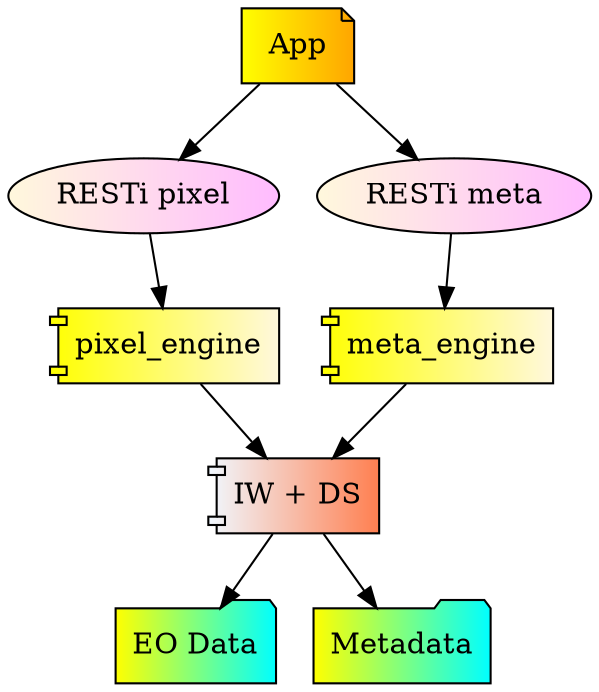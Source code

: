 digraph G {

node [style=filled, fillcolor="yellow:orange",shape=note]
n0[label="App"]
node [style=filled, fillcolor="cornsilk:plum1",shape=ellipse]
n1[label="RESTi pixel"]
n2[label="RESTi meta"]
node [style=filled, fillcolor="yellow:cornsilk",shape=component]
n1a[label="pixel_engine"]
n2a[label="meta_engine"]
node [style=filled, fillcolor="aliceblue:coral",shape=component]
n2b[label="IW + DS"]
node [style=filled, fillcolor="yellow:cyan",shape=folder]
n3[label="EO Data"]
n4[label="Metadata"]

n0->n1->n1a
n0->n2->n2a

n1a->n2b
n2a->n2b

n2b->n3
n2b->n4


}

